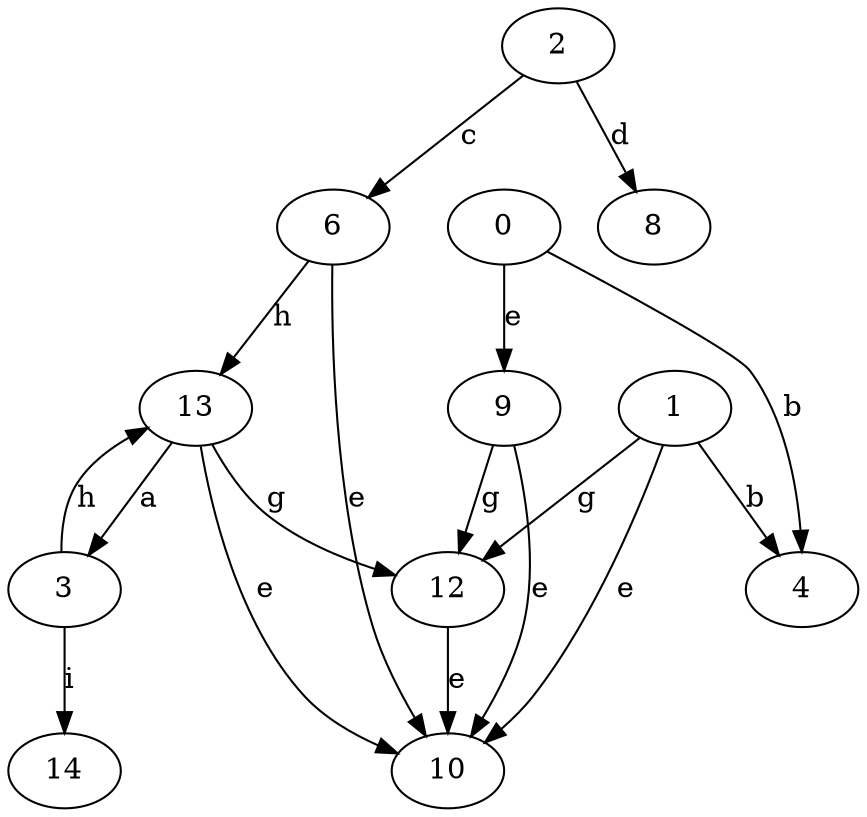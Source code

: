 strict digraph  {
2;
3;
4;
0;
6;
8;
9;
10;
12;
13;
1;
14;
2 -> 6  [label=c];
2 -> 8  [label=d];
3 -> 13  [label=h];
3 -> 14  [label=i];
0 -> 4  [label=b];
0 -> 9  [label=e];
6 -> 10  [label=e];
6 -> 13  [label=h];
9 -> 10  [label=e];
9 -> 12  [label=g];
12 -> 10  [label=e];
13 -> 3  [label=a];
13 -> 10  [label=e];
13 -> 12  [label=g];
1 -> 4  [label=b];
1 -> 10  [label=e];
1 -> 12  [label=g];
}
